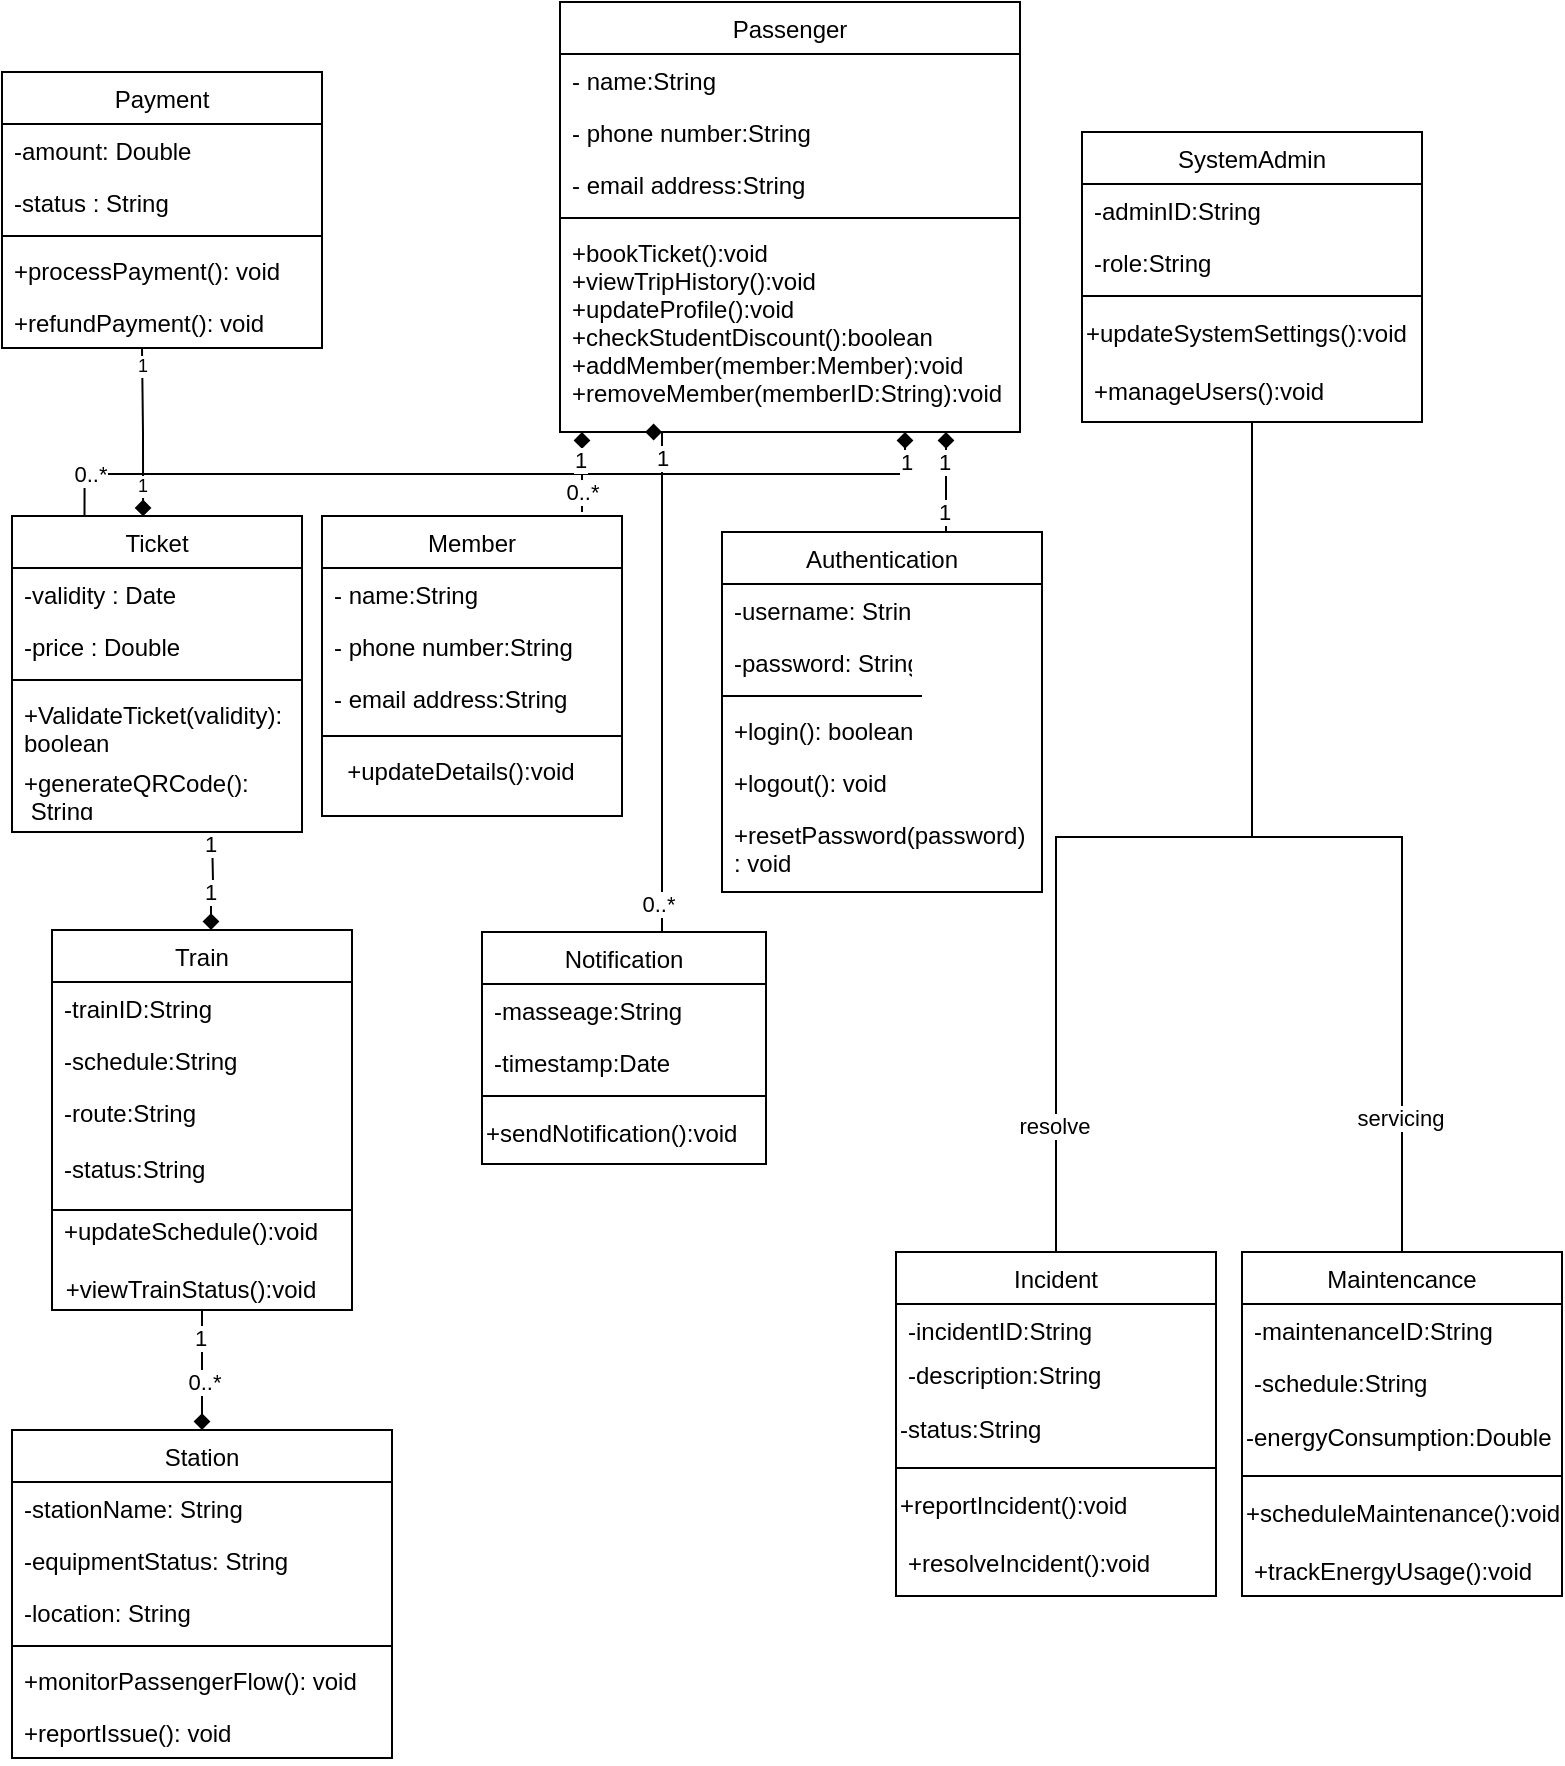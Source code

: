 <mxfile version="26.0.3">
  <diagram id="C5RBs43oDa-KdzZeNtuy" name="Page-1">
    <mxGraphModel grid="1" page="1" gridSize="10" guides="1" tooltips="1" connect="1" arrows="1" fold="1" pageScale="1" pageWidth="827" pageHeight="1169" math="0" shadow="0">
      <root>
        <mxCell id="WIyWlLk6GJQsqaUBKTNV-0" />
        <mxCell id="WIyWlLk6GJQsqaUBKTNV-1" parent="WIyWlLk6GJQsqaUBKTNV-0" />
        <mxCell id="Q5PMjtoPVIB7tu1XR3ny-0" value="Passenger" style="swimlane;fontStyle=0;align=center;verticalAlign=top;childLayout=stackLayout;horizontal=1;startSize=26;horizontalStack=0;resizeParent=1;resizeLast=0;collapsible=1;marginBottom=0;rounded=0;shadow=0;strokeWidth=1;" vertex="1" parent="WIyWlLk6GJQsqaUBKTNV-1">
          <mxGeometry x="299" y="-1165" width="230" height="215" as="geometry">
            <mxRectangle x="40" y="-81.47" width="160" height="26" as="alternateBounds" />
          </mxGeometry>
        </mxCell>
        <mxCell id="Q5PMjtoPVIB7tu1XR3ny-1" value="- name:String" style="text;align=left;verticalAlign=top;spacingLeft=4;spacingRight=4;overflow=hidden;rotatable=0;points=[[0,0.5],[1,0.5]];portConstraint=eastwest;" vertex="1" parent="Q5PMjtoPVIB7tu1XR3ny-0">
          <mxGeometry y="26" width="230" height="26" as="geometry" />
        </mxCell>
        <mxCell id="Q5PMjtoPVIB7tu1XR3ny-2" value="- phone number:String" style="text;align=left;verticalAlign=top;spacingLeft=4;spacingRight=4;overflow=hidden;rotatable=0;points=[[0,0.5],[1,0.5]];portConstraint=eastwest;rounded=0;shadow=0;html=0;" vertex="1" parent="Q5PMjtoPVIB7tu1XR3ny-0">
          <mxGeometry y="52" width="230" height="26" as="geometry" />
        </mxCell>
        <mxCell id="Q5PMjtoPVIB7tu1XR3ny-3" value="- email address:String" style="text;align=left;verticalAlign=top;spacingLeft=4;spacingRight=4;overflow=hidden;rotatable=0;points=[[0,0.5],[1,0.5]];portConstraint=eastwest;rounded=0;shadow=0;html=0;" vertex="1" parent="Q5PMjtoPVIB7tu1XR3ny-0">
          <mxGeometry y="78" width="230" height="26" as="geometry" />
        </mxCell>
        <mxCell id="Q5PMjtoPVIB7tu1XR3ny-4" value="" style="line;html=1;strokeWidth=1;align=left;verticalAlign=middle;spacingTop=-1;spacingLeft=3;spacingRight=3;rotatable=0;labelPosition=right;points=[];portConstraint=eastwest;" vertex="1" parent="Q5PMjtoPVIB7tu1XR3ny-0">
          <mxGeometry y="104" width="230" height="8" as="geometry" />
        </mxCell>
        <mxCell id="Q5PMjtoPVIB7tu1XR3ny-5" value="+bookTicket():void&#xa;+viewTripHistory():void&#xa;+updateProfile():void&#xa;+checkStudentDiscount():boolean&#xa;+addMember(member:Member):void&#xa;+removeMember(memberID:String):void&#xa;" style="text;align=left;verticalAlign=top;spacingLeft=4;spacingRight=4;overflow=hidden;rotatable=0;points=[[0,0.5],[1,0.5]];portConstraint=eastwest;" vertex="1" parent="Q5PMjtoPVIB7tu1XR3ny-0">
          <mxGeometry y="112" width="230" height="98" as="geometry" />
        </mxCell>
        <mxCell id="k9WU5ry0Y8k4s7Ult__A-10" value="Incident" style="swimlane;fontStyle=0;align=center;verticalAlign=top;childLayout=stackLayout;horizontal=1;startSize=26;horizontalStack=0;resizeParent=1;resizeLast=0;collapsible=1;marginBottom=0;rounded=0;shadow=0;strokeWidth=1;" vertex="1" parent="WIyWlLk6GJQsqaUBKTNV-1">
          <mxGeometry x="467" y="-540" width="160" height="172" as="geometry">
            <mxRectangle x="130" y="380" width="160" height="26" as="alternateBounds" />
          </mxGeometry>
        </mxCell>
        <mxCell id="k9WU5ry0Y8k4s7Ult__A-11" value="-incidentID:String" style="text;align=left;verticalAlign=top;spacingLeft=4;spacingRight=4;overflow=hidden;rotatable=0;points=[[0,0.5],[1,0.5]];portConstraint=eastwest;" vertex="1" parent="k9WU5ry0Y8k4s7Ult__A-10">
          <mxGeometry y="26" width="160" height="22" as="geometry" />
        </mxCell>
        <mxCell id="k9WU5ry0Y8k4s7Ult__A-12" value="-description:String" style="text;align=left;verticalAlign=top;spacingLeft=4;spacingRight=4;overflow=hidden;rotatable=0;points=[[0,0.5],[1,0.5]];portConstraint=eastwest;rounded=0;shadow=0;html=0;" vertex="1" parent="k9WU5ry0Y8k4s7Ult__A-10">
          <mxGeometry y="48" width="160" height="26" as="geometry" />
        </mxCell>
        <mxCell id="k9WU5ry0Y8k4s7Ult__A-16" value="-status:String" style="text;html=1;align=left;verticalAlign=middle;resizable=0;points=[];autosize=1;strokeColor=none;fillColor=none;" vertex="1" parent="k9WU5ry0Y8k4s7Ult__A-10">
          <mxGeometry y="74" width="160" height="30" as="geometry" />
        </mxCell>
        <mxCell id="k9WU5ry0Y8k4s7Ult__A-13" value="" style="line;html=1;strokeWidth=1;align=left;verticalAlign=middle;spacingTop=-1;spacingLeft=3;spacingRight=3;rotatable=0;labelPosition=right;points=[];portConstraint=eastwest;" vertex="1" parent="k9WU5ry0Y8k4s7Ult__A-10">
          <mxGeometry y="104" width="160" height="8" as="geometry" />
        </mxCell>
        <mxCell id="k9WU5ry0Y8k4s7Ult__A-15" value="+reportIncident():void" style="text;html=1;align=left;verticalAlign=middle;resizable=0;points=[];autosize=1;strokeColor=none;fillColor=none;" vertex="1" parent="k9WU5ry0Y8k4s7Ult__A-10">
          <mxGeometry y="112" width="160" height="30" as="geometry" />
        </mxCell>
        <mxCell id="k9WU5ry0Y8k4s7Ult__A-14" value="+resolveIncident():void" style="text;align=left;verticalAlign=top;spacingLeft=4;spacingRight=4;overflow=hidden;rotatable=0;points=[[0,0.5],[1,0.5]];portConstraint=eastwest;fontStyle=0" vertex="1" parent="k9WU5ry0Y8k4s7Ult__A-10">
          <mxGeometry y="142" width="160" height="26" as="geometry" />
        </mxCell>
        <mxCell id="SyAQuGnZV-uLJU1BKhnL-9" value="Payment" style="swimlane;fontStyle=0;align=center;verticalAlign=top;childLayout=stackLayout;horizontal=1;startSize=26;horizontalStack=0;resizeParent=1;resizeLast=0;collapsible=1;marginBottom=0;rounded=0;shadow=0;strokeWidth=1;" vertex="1" parent="WIyWlLk6GJQsqaUBKTNV-1">
          <mxGeometry x="20.0" y="-1130" width="160" height="138" as="geometry">
            <mxRectangle x="550" y="140" width="160" height="26" as="alternateBounds" />
          </mxGeometry>
        </mxCell>
        <mxCell id="SyAQuGnZV-uLJU1BKhnL-10" value="-amount: Double" style="text;align=left;verticalAlign=top;spacingLeft=4;spacingRight=4;overflow=hidden;rotatable=0;points=[[0,0.5],[1,0.5]];portConstraint=eastwest;" vertex="1" parent="SyAQuGnZV-uLJU1BKhnL-9">
          <mxGeometry y="26" width="160" height="26" as="geometry" />
        </mxCell>
        <mxCell id="SyAQuGnZV-uLJU1BKhnL-11" value="-status : String" style="text;align=left;verticalAlign=top;spacingLeft=4;spacingRight=4;overflow=hidden;rotatable=0;points=[[0,0.5],[1,0.5]];portConstraint=eastwest;rounded=0;shadow=0;html=0;" vertex="1" parent="SyAQuGnZV-uLJU1BKhnL-9">
          <mxGeometry y="52" width="160" height="26" as="geometry" />
        </mxCell>
        <mxCell id="SyAQuGnZV-uLJU1BKhnL-15" value="" style="line;html=1;strokeWidth=1;align=left;verticalAlign=middle;spacingTop=-1;spacingLeft=3;spacingRight=3;rotatable=0;labelPosition=right;points=[];portConstraint=eastwest;" vertex="1" parent="SyAQuGnZV-uLJU1BKhnL-9">
          <mxGeometry y="78" width="160" height="8" as="geometry" />
        </mxCell>
        <mxCell id="SyAQuGnZV-uLJU1BKhnL-16" value="+processPayment(): void" style="text;align=left;verticalAlign=top;spacingLeft=4;spacingRight=4;overflow=hidden;rotatable=0;points=[[0,0.5],[1,0.5]];portConstraint=eastwest;" vertex="1" parent="SyAQuGnZV-uLJU1BKhnL-9">
          <mxGeometry y="86" width="160" height="26" as="geometry" />
        </mxCell>
        <mxCell id="SyAQuGnZV-uLJU1BKhnL-17" value="+refundPayment(): void" style="text;align=left;verticalAlign=top;spacingLeft=4;spacingRight=4;overflow=hidden;rotatable=0;points=[[0,0.5],[1,0.5]];portConstraint=eastwest;" vertex="1" parent="SyAQuGnZV-uLJU1BKhnL-9">
          <mxGeometry y="112" width="160" height="26" as="geometry" />
        </mxCell>
        <mxCell id="SyAQuGnZV-uLJU1BKhnL-35" style="edgeStyle=orthogonalEdgeStyle;rounded=0;orthogonalLoop=1;jettySize=auto;html=1;exitX=0.5;exitY=1;exitDx=0;exitDy=0;entryX=0.5;entryY=0;entryDx=0;entryDy=0;endArrow=diamond;endFill=1;" edge="1" parent="WIyWlLk6GJQsqaUBKTNV-1" source="Q5PMjtoPVIB7tu1XR3ny-6" target="SyAQuGnZV-uLJU1BKhnL-28">
          <mxGeometry relative="1" as="geometry" />
        </mxCell>
        <mxCell id="k9WU5ry0Y8k4s7Ult__A-44" value="1" style="edgeLabel;html=1;align=center;verticalAlign=middle;resizable=0;points=[];spacingLeft=-3;" connectable="0" vertex="1" parent="SyAQuGnZV-uLJU1BKhnL-35">
          <mxGeometry x="-0.558" relative="1" as="geometry">
            <mxPoint as="offset" />
          </mxGeometry>
        </mxCell>
        <mxCell id="k9WU5ry0Y8k4s7Ult__A-45" value="0..*" style="edgeLabel;html=1;align=center;verticalAlign=middle;resizable=0;points=[];" connectable="0" vertex="1" parent="SyAQuGnZV-uLJU1BKhnL-35">
          <mxGeometry x="0.205" y="1" relative="1" as="geometry">
            <mxPoint as="offset" />
          </mxGeometry>
        </mxCell>
        <mxCell id="Q5PMjtoPVIB7tu1XR3ny-6" value="Train" style="swimlane;fontStyle=0;align=center;verticalAlign=top;childLayout=stackLayout;horizontal=1;startSize=26;horizontalStack=0;resizeParent=1;resizeLast=0;collapsible=1;marginBottom=0;rounded=0;shadow=0;strokeWidth=1;" vertex="1" parent="WIyWlLk6GJQsqaUBKTNV-1">
          <mxGeometry x="45" y="-701" width="150" height="190" as="geometry">
            <mxRectangle x="230" y="140" width="160" height="26" as="alternateBounds" />
          </mxGeometry>
        </mxCell>
        <mxCell id="Q5PMjtoPVIB7tu1XR3ny-7" value="-trainID:String" style="text;align=left;verticalAlign=top;spacingLeft=4;spacingRight=4;overflow=hidden;rotatable=0;points=[[0,0.5],[1,0.5]];portConstraint=eastwest;" vertex="1" parent="Q5PMjtoPVIB7tu1XR3ny-6">
          <mxGeometry y="26" width="150" height="26" as="geometry" />
        </mxCell>
        <mxCell id="Q5PMjtoPVIB7tu1XR3ny-8" value="-schedule:String" style="text;align=left;verticalAlign=top;spacingLeft=4;spacingRight=4;overflow=hidden;rotatable=0;points=[[0,0.5],[1,0.5]];portConstraint=eastwest;rounded=0;shadow=0;html=0;" vertex="1" parent="Q5PMjtoPVIB7tu1XR3ny-6">
          <mxGeometry y="52" width="150" height="26" as="geometry" />
        </mxCell>
        <mxCell id="Q5PMjtoPVIB7tu1XR3ny-9" value="-route:String&#xa;&#xa;-status:String" style="text;align=left;verticalAlign=top;spacingLeft=4;spacingRight=4;overflow=hidden;rotatable=0;points=[[0,0.5],[1,0.5]];portConstraint=eastwest;rounded=0;shadow=0;html=0;" vertex="1" parent="Q5PMjtoPVIB7tu1XR3ny-6">
          <mxGeometry y="78" width="150" height="52" as="geometry" />
        </mxCell>
        <mxCell id="Q5PMjtoPVIB7tu1XR3ny-10" value="" style="line;html=1;strokeWidth=1;align=left;verticalAlign=middle;spacingTop=-1;spacingLeft=3;spacingRight=3;rotatable=0;labelPosition=right;points=[];portConstraint=eastwest;" vertex="1" parent="Q5PMjtoPVIB7tu1XR3ny-6">
          <mxGeometry y="130" width="150" height="20" as="geometry" />
        </mxCell>
        <mxCell id="Q5PMjtoPVIB7tu1XR3ny-12" value="+updateSchedule():void&lt;div&gt;&lt;br&gt;&lt;/div&gt;&lt;div&gt;+viewTrainStatus():void&lt;/div&gt;" style="text;html=1;align=center;verticalAlign=middle;whiteSpace=wrap;rounded=0;spacingLeft=4;spacingRight=15;" vertex="1" parent="Q5PMjtoPVIB7tu1XR3ny-6">
          <mxGeometry y="150" width="150" height="30" as="geometry" />
        </mxCell>
        <mxCell id="k9WU5ry0Y8k4s7Ult__A-21" value="Maintencance" style="swimlane;fontStyle=0;align=center;verticalAlign=top;childLayout=stackLayout;horizontal=1;startSize=26;horizontalStack=0;resizeParent=1;resizeLast=0;collapsible=1;marginBottom=0;rounded=0;shadow=0;strokeWidth=1;" vertex="1" parent="WIyWlLk6GJQsqaUBKTNV-1">
          <mxGeometry x="640" y="-540" width="160" height="172" as="geometry">
            <mxRectangle x="130" y="380" width="160" height="26" as="alternateBounds" />
          </mxGeometry>
        </mxCell>
        <mxCell id="k9WU5ry0Y8k4s7Ult__A-22" value="-maintenanceID:String" style="text;align=left;verticalAlign=top;spacingLeft=4;spacingRight=4;overflow=hidden;rotatable=0;points=[[0,0.5],[1,0.5]];portConstraint=eastwest;" vertex="1" parent="k9WU5ry0Y8k4s7Ult__A-21">
          <mxGeometry y="26" width="160" height="26" as="geometry" />
        </mxCell>
        <mxCell id="k9WU5ry0Y8k4s7Ult__A-23" value="-schedule:String" style="text;align=left;verticalAlign=top;spacingLeft=4;spacingRight=4;overflow=hidden;rotatable=0;points=[[0,0.5],[1,0.5]];portConstraint=eastwest;rounded=0;shadow=0;html=0;" vertex="1" parent="k9WU5ry0Y8k4s7Ult__A-21">
          <mxGeometry y="52" width="160" height="26" as="geometry" />
        </mxCell>
        <mxCell id="k9WU5ry0Y8k4s7Ult__A-24" value="-energyConsumption:Double" style="text;html=1;align=left;verticalAlign=middle;resizable=0;points=[];autosize=1;strokeColor=none;fillColor=none;" vertex="1" parent="k9WU5ry0Y8k4s7Ult__A-21">
          <mxGeometry y="78" width="160" height="30" as="geometry" />
        </mxCell>
        <mxCell id="k9WU5ry0Y8k4s7Ult__A-25" value="" style="line;html=1;strokeWidth=1;align=left;verticalAlign=middle;spacingTop=-1;spacingLeft=3;spacingRight=3;rotatable=0;labelPosition=right;points=[];portConstraint=eastwest;" vertex="1" parent="k9WU5ry0Y8k4s7Ult__A-21">
          <mxGeometry y="108" width="160" height="8" as="geometry" />
        </mxCell>
        <mxCell id="k9WU5ry0Y8k4s7Ult__A-26" value="+scheduleMaintenance():void" style="text;html=1;align=left;verticalAlign=middle;resizable=0;points=[];autosize=1;strokeColor=none;fillColor=none;" vertex="1" parent="k9WU5ry0Y8k4s7Ult__A-21">
          <mxGeometry y="116" width="160" height="30" as="geometry" />
        </mxCell>
        <mxCell id="k9WU5ry0Y8k4s7Ult__A-27" value="+trackEnergyUsage():void" style="text;align=left;verticalAlign=top;spacingLeft=4;spacingRight=4;overflow=hidden;rotatable=0;points=[[0,0.5],[1,0.5]];portConstraint=eastwest;fontStyle=0" vertex="1" parent="k9WU5ry0Y8k4s7Ult__A-21">
          <mxGeometry y="146" width="160" height="26" as="geometry" />
        </mxCell>
        <mxCell id="SyAQuGnZV-uLJU1BKhnL-28" value="Station" style="swimlane;fontStyle=0;align=center;verticalAlign=top;childLayout=stackLayout;horizontal=1;startSize=26;horizontalStack=0;resizeParent=1;resizeLast=0;collapsible=1;marginBottom=0;rounded=0;shadow=0;strokeWidth=1;" vertex="1" parent="WIyWlLk6GJQsqaUBKTNV-1">
          <mxGeometry x="25" y="-451" width="190" height="164" as="geometry">
            <mxRectangle x="550" y="140" width="160" height="26" as="alternateBounds" />
          </mxGeometry>
        </mxCell>
        <mxCell id="SyAQuGnZV-uLJU1BKhnL-29" value="-stationName: String" style="text;align=left;verticalAlign=top;spacingLeft=4;spacingRight=4;overflow=hidden;rotatable=0;points=[[0,0.5],[1,0.5]];portConstraint=eastwest;" vertex="1" parent="SyAQuGnZV-uLJU1BKhnL-28">
          <mxGeometry y="26" width="190" height="26" as="geometry" />
        </mxCell>
        <mxCell id="SyAQuGnZV-uLJU1BKhnL-33" value="-equipmentStatus: String" style="text;align=left;verticalAlign=top;spacingLeft=4;spacingRight=4;overflow=hidden;rotatable=0;points=[[0,0.5],[1,0.5]];portConstraint=eastwest;" vertex="1" parent="SyAQuGnZV-uLJU1BKhnL-28">
          <mxGeometry y="52" width="190" height="26" as="geometry" />
        </mxCell>
        <mxCell id="SyAQuGnZV-uLJU1BKhnL-30" value="-location: String" style="text;align=left;verticalAlign=top;spacingLeft=4;spacingRight=4;overflow=hidden;rotatable=0;points=[[0,0.5],[1,0.5]];portConstraint=eastwest;rounded=0;shadow=0;html=0;" vertex="1" parent="SyAQuGnZV-uLJU1BKhnL-28">
          <mxGeometry y="78" width="190" height="26" as="geometry" />
        </mxCell>
        <mxCell id="SyAQuGnZV-uLJU1BKhnL-31" value="" style="line;html=1;strokeWidth=1;align=left;verticalAlign=middle;spacingTop=-1;spacingLeft=3;spacingRight=3;rotatable=0;labelPosition=right;points=[];portConstraint=eastwest;" vertex="1" parent="SyAQuGnZV-uLJU1BKhnL-28">
          <mxGeometry y="104" width="190" height="8" as="geometry" />
        </mxCell>
        <mxCell id="SyAQuGnZV-uLJU1BKhnL-32" value="+monitorPassengerFlow(): void" style="text;align=left;verticalAlign=top;spacingLeft=4;spacingRight=4;overflow=hidden;rotatable=0;points=[[0,0.5],[1,0.5]];portConstraint=eastwest;" vertex="1" parent="SyAQuGnZV-uLJU1BKhnL-28">
          <mxGeometry y="112" width="190" height="26" as="geometry" />
        </mxCell>
        <mxCell id="SyAQuGnZV-uLJU1BKhnL-34" value="+reportIssue(): void" style="text;align=left;verticalAlign=top;spacingLeft=4;spacingRight=4;overflow=hidden;rotatable=0;points=[[0,0.5],[1,0.5]];portConstraint=eastwest;rounded=0;shadow=0;html=0;" vertex="1" parent="SyAQuGnZV-uLJU1BKhnL-28">
          <mxGeometry y="138" width="190" height="26" as="geometry" />
        </mxCell>
        <mxCell id="Q5PMjtoPVIB7tu1XR3ny-14" value="Member" style="swimlane;fontStyle=0;align=center;verticalAlign=top;childLayout=stackLayout;horizontal=1;startSize=26;horizontalStack=0;resizeParent=1;resizeLast=0;collapsible=1;marginBottom=0;rounded=0;shadow=0;strokeWidth=1;" vertex="1" parent="WIyWlLk6GJQsqaUBKTNV-1">
          <mxGeometry x="180" y="-908" width="150" height="150" as="geometry">
            <mxRectangle x="230" y="140" width="160" height="26" as="alternateBounds" />
          </mxGeometry>
        </mxCell>
        <mxCell id="Q5PMjtoPVIB7tu1XR3ny-15" value="- name:String" style="text;align=left;verticalAlign=top;spacingLeft=4;spacingRight=4;overflow=hidden;rotatable=0;points=[[0,0.5],[1,0.5]];portConstraint=eastwest;" vertex="1" parent="Q5PMjtoPVIB7tu1XR3ny-14">
          <mxGeometry y="26" width="150" height="26" as="geometry" />
        </mxCell>
        <mxCell id="Q5PMjtoPVIB7tu1XR3ny-16" value="- phone number:String" style="text;align=left;verticalAlign=top;spacingLeft=4;spacingRight=4;overflow=hidden;rotatable=0;points=[[0,0.5],[1,0.5]];portConstraint=eastwest;rounded=0;shadow=0;html=0;" vertex="1" parent="Q5PMjtoPVIB7tu1XR3ny-14">
          <mxGeometry y="52" width="150" height="26" as="geometry" />
        </mxCell>
        <mxCell id="Q5PMjtoPVIB7tu1XR3ny-17" value="- email address:String" style="text;align=left;verticalAlign=top;spacingLeft=4;spacingRight=4;overflow=hidden;rotatable=0;points=[[0,0.5],[1,0.5]];portConstraint=eastwest;rounded=0;shadow=0;html=0;" vertex="1" parent="Q5PMjtoPVIB7tu1XR3ny-14">
          <mxGeometry y="78" width="150" height="22" as="geometry" />
        </mxCell>
        <mxCell id="Q5PMjtoPVIB7tu1XR3ny-18" value="" style="line;html=1;strokeWidth=1;align=left;verticalAlign=middle;spacingTop=-1;spacingLeft=3;spacingRight=3;rotatable=0;labelPosition=right;points=[];portConstraint=eastwest;" vertex="1" parent="Q5PMjtoPVIB7tu1XR3ny-14">
          <mxGeometry y="100" width="150" height="20" as="geometry" />
        </mxCell>
        <mxCell id="Q5PMjtoPVIB7tu1XR3ny-19" value="+updateDetails():void&lt;div&gt;&lt;br&gt;&lt;/div&gt;" style="text;html=1;align=center;verticalAlign=middle;whiteSpace=wrap;rounded=0;spacingLeft=4;spacingRight=15;" vertex="1" parent="Q5PMjtoPVIB7tu1XR3ny-14">
          <mxGeometry y="120" width="150" height="30" as="geometry" />
        </mxCell>
        <mxCell id="k9WU5ry0Y8k4s7Ult__A-68" style="edgeStyle=orthogonalEdgeStyle;rounded=0;orthogonalLoop=1;jettySize=auto;html=1;entryX=0.5;entryY=0;entryDx=0;entryDy=0;endArrow=none;endFill=0;" edge="1" parent="WIyWlLk6GJQsqaUBKTNV-1" source="k9WU5ry0Y8k4s7Ult__A-0" target="k9WU5ry0Y8k4s7Ult__A-10">
          <mxGeometry relative="1" as="geometry" />
        </mxCell>
        <mxCell id="k9WU5ry0Y8k4s7Ult__A-70" value="resolve" style="edgeLabel;html=1;align=center;verticalAlign=middle;resizable=0;points=[];" connectable="0" vertex="1" parent="k9WU5ry0Y8k4s7Ult__A-68">
          <mxGeometry x="0.754" y="-1" relative="1" as="geometry">
            <mxPoint as="offset" />
          </mxGeometry>
        </mxCell>
        <mxCell id="k9WU5ry0Y8k4s7Ult__A-69" style="edgeStyle=orthogonalEdgeStyle;rounded=0;orthogonalLoop=1;jettySize=auto;html=1;entryX=0.5;entryY=0;entryDx=0;entryDy=0;endArrow=none;endFill=0;" edge="1" parent="WIyWlLk6GJQsqaUBKTNV-1" source="k9WU5ry0Y8k4s7Ult__A-0" target="k9WU5ry0Y8k4s7Ult__A-21">
          <mxGeometry relative="1" as="geometry" />
        </mxCell>
        <mxCell id="SyAQuGnZV-uLJU1BKhnL-50" value="servicing" style="edgeLabel;html=1;align=center;verticalAlign=middle;resizable=0;points=[];" connectable="0" vertex="1" parent="k9WU5ry0Y8k4s7Ult__A-69">
          <mxGeometry x="0.724" y="-1" relative="1" as="geometry">
            <mxPoint as="offset" />
          </mxGeometry>
        </mxCell>
        <mxCell id="k9WU5ry0Y8k4s7Ult__A-0" value="SystemAdmin" style="swimlane;fontStyle=0;align=center;verticalAlign=top;childLayout=stackLayout;horizontal=1;startSize=26;horizontalStack=0;resizeParent=1;resizeLast=0;collapsible=1;marginBottom=0;rounded=0;shadow=0;strokeWidth=1;" vertex="1" parent="WIyWlLk6GJQsqaUBKTNV-1">
          <mxGeometry x="560" y="-1100" width="170" height="145" as="geometry">
            <mxRectangle x="130" y="380" width="160" height="26" as="alternateBounds" />
          </mxGeometry>
        </mxCell>
        <mxCell id="k9WU5ry0Y8k4s7Ult__A-1" value="-adminID:String" style="text;align=left;verticalAlign=top;spacingLeft=4;spacingRight=4;overflow=hidden;rotatable=0;points=[[0,0.5],[1,0.5]];portConstraint=eastwest;" vertex="1" parent="k9WU5ry0Y8k4s7Ult__A-0">
          <mxGeometry y="26" width="170" height="26" as="geometry" />
        </mxCell>
        <mxCell id="k9WU5ry0Y8k4s7Ult__A-2" value="-role:String" style="text;align=left;verticalAlign=top;spacingLeft=4;spacingRight=4;overflow=hidden;rotatable=0;points=[[0,0.5],[1,0.5]];portConstraint=eastwest;rounded=0;shadow=0;html=0;" vertex="1" parent="k9WU5ry0Y8k4s7Ult__A-0">
          <mxGeometry y="52" width="170" height="26" as="geometry" />
        </mxCell>
        <mxCell id="k9WU5ry0Y8k4s7Ult__A-3" value="" style="line;html=1;strokeWidth=1;align=left;verticalAlign=middle;spacingTop=-1;spacingLeft=3;spacingRight=3;rotatable=0;labelPosition=right;points=[];portConstraint=eastwest;" vertex="1" parent="k9WU5ry0Y8k4s7Ult__A-0">
          <mxGeometry y="78" width="170" height="8" as="geometry" />
        </mxCell>
        <mxCell id="k9WU5ry0Y8k4s7Ult__A-9" value="+updateSystemSettings():void" style="text;html=1;align=left;verticalAlign=middle;resizable=0;points=[];autosize=1;strokeColor=none;fillColor=none;" vertex="1" parent="k9WU5ry0Y8k4s7Ult__A-0">
          <mxGeometry y="86" width="170" height="30" as="geometry" />
        </mxCell>
        <mxCell id="k9WU5ry0Y8k4s7Ult__A-4" value="+manageUsers():void" style="text;align=left;verticalAlign=top;spacingLeft=4;spacingRight=4;overflow=hidden;rotatable=0;points=[[0,0.5],[1,0.5]];portConstraint=eastwest;fontStyle=0" vertex="1" parent="k9WU5ry0Y8k4s7Ult__A-0">
          <mxGeometry y="116" width="170" height="26" as="geometry" />
        </mxCell>
        <mxCell id="k9WU5ry0Y8k4s7Ult__A-60" style="edgeStyle=orthogonalEdgeStyle;rounded=0;orthogonalLoop=1;jettySize=auto;html=1;exitX=0.25;exitY=0;exitDx=0;exitDy=0;entryX=0.75;entryY=1;entryDx=0;entryDy=0;endArrow=diamond;endFill=1;" edge="1" parent="WIyWlLk6GJQsqaUBKTNV-1" source="SyAQuGnZV-uLJU1BKhnL-20" target="Q5PMjtoPVIB7tu1XR3ny-0">
          <mxGeometry relative="1" as="geometry" />
        </mxCell>
        <mxCell id="k9WU5ry0Y8k4s7Ult__A-67" value="0..*" style="edgeLabel;html=1;align=center;verticalAlign=middle;resizable=0;points=[];" connectable="0" vertex="1" parent="k9WU5ry0Y8k4s7Ult__A-60">
          <mxGeometry x="-0.895" relative="1" as="geometry">
            <mxPoint as="offset" />
          </mxGeometry>
        </mxCell>
        <mxCell id="k9WU5ry0Y8k4s7Ult__A-90" value="1" style="edgeLabel;html=1;align=center;verticalAlign=middle;resizable=0;points=[];" connectable="0" vertex="1" parent="k9WU5ry0Y8k4s7Ult__A-60">
          <mxGeometry x="0.936" relative="1" as="geometry">
            <mxPoint as="offset" />
          </mxGeometry>
        </mxCell>
        <mxCell id="Q5PMjtoPVIB7tu1XR3ny-35" style="edgeStyle=orthogonalEdgeStyle;rounded=0;orthogonalLoop=1;jettySize=auto;html=1;endArrow=diamond;endFill=1;entryX=0.53;entryY=0;entryDx=0;entryDy=0;entryPerimeter=0;" edge="1" parent="WIyWlLk6GJQsqaUBKTNV-1" target="Q5PMjtoPVIB7tu1XR3ny-6">
          <mxGeometry relative="1" as="geometry">
            <mxPoint x="125" y="-750" as="sourcePoint" />
            <mxPoint x="124.75" y="-672.52" as="targetPoint" />
          </mxGeometry>
        </mxCell>
        <mxCell id="Q5PMjtoPVIB7tu1XR3ny-36" value="1" style="edgeLabel;html=1;align=center;verticalAlign=middle;resizable=0;points=[];spacingLeft=-6;" connectable="0" vertex="1" parent="Q5PMjtoPVIB7tu1XR3ny-35">
          <mxGeometry x="-0.762" y="2" relative="1" as="geometry">
            <mxPoint as="offset" />
          </mxGeometry>
        </mxCell>
        <mxCell id="Q5PMjtoPVIB7tu1XR3ny-37" value="1" style="edgeLabel;html=1;align=center;verticalAlign=middle;resizable=0;points=[];spacingLeft=-3;" connectable="0" vertex="1" parent="Q5PMjtoPVIB7tu1XR3ny-35">
          <mxGeometry x="0.625" y="1" relative="1" as="geometry">
            <mxPoint y="-10" as="offset" />
          </mxGeometry>
        </mxCell>
        <mxCell id="SyAQuGnZV-uLJU1BKhnL-51" value="Authentication" style="swimlane;fontStyle=0;align=center;verticalAlign=top;childLayout=stackLayout;horizontal=1;startSize=26;horizontalStack=0;resizeParent=1;resizeLast=0;collapsible=1;marginBottom=0;rounded=0;shadow=0;strokeWidth=1;" vertex="1" parent="WIyWlLk6GJQsqaUBKTNV-1">
          <mxGeometry x="380" y="-900" width="160" height="180" as="geometry">
            <mxRectangle x="550" y="140" width="160" height="26" as="alternateBounds" />
          </mxGeometry>
        </mxCell>
        <mxCell id="SyAQuGnZV-uLJU1BKhnL-52" value="-username: String" style="text;align=left;verticalAlign=top;spacingLeft=4;spacingRight=4;overflow=hidden;rotatable=0;points=[[0,0.5],[1,0.5]];portConstraint=eastwest;" vertex="1" parent="SyAQuGnZV-uLJU1BKhnL-51">
          <mxGeometry y="26" width="100" height="26" as="geometry" />
        </mxCell>
        <mxCell id="SyAQuGnZV-uLJU1BKhnL-53" value="-password: String" style="text;align=left;verticalAlign=top;spacingLeft=4;spacingRight=4;overflow=hidden;rotatable=0;points=[[0,0.5],[1,0.5]];portConstraint=eastwest;rounded=0;shadow=0;html=0;" vertex="1" parent="SyAQuGnZV-uLJU1BKhnL-51">
          <mxGeometry y="52" width="100" height="26" as="geometry" />
        </mxCell>
        <mxCell id="SyAQuGnZV-uLJU1BKhnL-54" value="" style="line;html=1;strokeWidth=1;align=left;verticalAlign=middle;spacingTop=-1;spacingLeft=3;spacingRight=3;rotatable=0;labelPosition=right;points=[];portConstraint=eastwest;" vertex="1" parent="SyAQuGnZV-uLJU1BKhnL-51">
          <mxGeometry y="78" width="100" height="8" as="geometry" />
        </mxCell>
        <mxCell id="SyAQuGnZV-uLJU1BKhnL-55" value="+login(): boolean" style="text;align=left;verticalAlign=top;spacingLeft=4;spacingRight=4;overflow=hidden;rotatable=0;points=[[0,0.5],[1,0.5]];portConstraint=eastwest;" vertex="1" parent="SyAQuGnZV-uLJU1BKhnL-51">
          <mxGeometry y="86" width="100" height="26" as="geometry" />
        </mxCell>
        <mxCell id="SyAQuGnZV-uLJU1BKhnL-56" value="+logout(): void" style="text;align=left;verticalAlign=top;spacingLeft=4;spacingRight=4;overflow=hidden;rotatable=0;points=[[0,0.5],[1,0.5]];portConstraint=eastwest;" vertex="1" parent="SyAQuGnZV-uLJU1BKhnL-51">
          <mxGeometry y="112" width="100" height="26" as="geometry" />
        </mxCell>
        <mxCell id="SyAQuGnZV-uLJU1BKhnL-57" value="+resetPassword(password)&#xa;: void" style="text;align=left;verticalAlign=top;spacingLeft=4;spacingRight=4;overflow=hidden;rotatable=0;points=[[0,0.5],[1,0.5]];portConstraint=eastwest;" vertex="1" parent="SyAQuGnZV-uLJU1BKhnL-51">
          <mxGeometry y="138" width="160" height="32" as="geometry" />
        </mxCell>
        <mxCell id="Q5PMjtoPVIB7tu1XR3ny-38" value="Notification" style="swimlane;fontStyle=0;align=center;verticalAlign=top;childLayout=stackLayout;horizontal=1;startSize=26;horizontalStack=0;resizeParent=1;resizeLast=0;collapsible=1;marginBottom=0;rounded=0;shadow=0;strokeWidth=1;" vertex="1" parent="WIyWlLk6GJQsqaUBKTNV-1">
          <mxGeometry x="260" y="-700" width="142" height="116" as="geometry">
            <mxRectangle x="130" y="380" width="160" height="26" as="alternateBounds" />
          </mxGeometry>
        </mxCell>
        <mxCell id="Q5PMjtoPVIB7tu1XR3ny-39" value="-masseage:String" style="text;align=left;verticalAlign=top;spacingLeft=4;spacingRight=4;overflow=hidden;rotatable=0;points=[[0,0.5],[1,0.5]];portConstraint=eastwest;" vertex="1" parent="Q5PMjtoPVIB7tu1XR3ny-38">
          <mxGeometry y="26" width="142" height="26" as="geometry" />
        </mxCell>
        <mxCell id="Q5PMjtoPVIB7tu1XR3ny-40" value="-timestamp:Date" style="text;align=left;verticalAlign=top;spacingLeft=4;spacingRight=4;overflow=hidden;rotatable=0;points=[[0,0.5],[1,0.5]];portConstraint=eastwest;rounded=0;shadow=0;html=0;" vertex="1" parent="Q5PMjtoPVIB7tu1XR3ny-38">
          <mxGeometry y="52" width="142" height="26" as="geometry" />
        </mxCell>
        <mxCell id="Q5PMjtoPVIB7tu1XR3ny-41" value="" style="line;html=1;strokeWidth=1;align=left;verticalAlign=middle;spacingTop=-1;spacingLeft=3;spacingRight=3;rotatable=0;labelPosition=right;points=[];portConstraint=eastwest;" vertex="1" parent="Q5PMjtoPVIB7tu1XR3ny-38">
          <mxGeometry y="78" width="142" height="8" as="geometry" />
        </mxCell>
        <mxCell id="Q5PMjtoPVIB7tu1XR3ny-42" value="+sendNotification():void" style="text;html=1;align=left;verticalAlign=middle;resizable=0;points=[];autosize=1;strokeColor=none;fillColor=none;" vertex="1" parent="Q5PMjtoPVIB7tu1XR3ny-38">
          <mxGeometry y="86" width="142" height="30" as="geometry" />
        </mxCell>
        <mxCell id="SyAQuGnZV-uLJU1BKhnL-20" value="Ticket" style="swimlane;fontStyle=0;align=center;verticalAlign=top;childLayout=stackLayout;horizontal=1;startSize=26;horizontalStack=0;resizeParent=1;resizeLast=0;collapsible=1;marginBottom=0;rounded=0;shadow=0;strokeWidth=1;" vertex="1" parent="WIyWlLk6GJQsqaUBKTNV-1">
          <mxGeometry x="25" y="-908" width="145" height="158" as="geometry">
            <mxRectangle x="550" y="140" width="160" height="26" as="alternateBounds" />
          </mxGeometry>
        </mxCell>
        <mxCell id="SyAQuGnZV-uLJU1BKhnL-21" value="-validity : Date" style="text;align=left;verticalAlign=top;spacingLeft=4;spacingRight=4;overflow=hidden;rotatable=0;points=[[0,0.5],[1,0.5]];portConstraint=eastwest;" vertex="1" parent="SyAQuGnZV-uLJU1BKhnL-20">
          <mxGeometry y="26" width="145" height="26" as="geometry" />
        </mxCell>
        <mxCell id="SyAQuGnZV-uLJU1BKhnL-22" value="-price : Double" style="text;align=left;verticalAlign=top;spacingLeft=4;spacingRight=4;overflow=hidden;rotatable=0;points=[[0,0.5],[1,0.5]];portConstraint=eastwest;rounded=0;shadow=0;html=0;" vertex="1" parent="SyAQuGnZV-uLJU1BKhnL-20">
          <mxGeometry y="52" width="145" height="26" as="geometry" />
        </mxCell>
        <mxCell id="SyAQuGnZV-uLJU1BKhnL-23" value="" style="line;html=1;strokeWidth=1;align=left;verticalAlign=middle;spacingTop=-1;spacingLeft=3;spacingRight=3;rotatable=0;labelPosition=right;points=[];portConstraint=eastwest;" vertex="1" parent="SyAQuGnZV-uLJU1BKhnL-20">
          <mxGeometry y="78" width="145" height="8" as="geometry" />
        </mxCell>
        <mxCell id="SyAQuGnZV-uLJU1BKhnL-24" value="+ValidateTicket(validity): &#xa;boolean" style="text;align=left;verticalAlign=top;spacingLeft=4;spacingRight=4;overflow=hidden;rotatable=0;points=[[0,0.5],[1,0.5]];portConstraint=eastwest;" vertex="1" parent="SyAQuGnZV-uLJU1BKhnL-20">
          <mxGeometry y="86" width="145" height="34" as="geometry" />
        </mxCell>
        <mxCell id="SyAQuGnZV-uLJU1BKhnL-25" value="+generateQRCode():&#xa; String" style="text;align=left;verticalAlign=top;spacingLeft=4;spacingRight=4;overflow=hidden;rotatable=0;points=[[0,0.5],[1,0.5]];portConstraint=eastwest;" vertex="1" parent="SyAQuGnZV-uLJU1BKhnL-20">
          <mxGeometry y="120" width="145" height="28" as="geometry" />
        </mxCell>
        <mxCell id="Q5PMjtoPVIB7tu1XR3ny-46" style="edgeStyle=orthogonalEdgeStyle;rounded=0;orthogonalLoop=1;jettySize=auto;html=1;endArrow=diamond;endFill=1;" edge="1" parent="WIyWlLk6GJQsqaUBKTNV-1">
          <mxGeometry relative="1" as="geometry">
            <mxPoint x="310" y="-910" as="sourcePoint" />
            <mxPoint x="310" y="-950" as="targetPoint" />
            <Array as="points">
              <mxPoint x="310" y="-929" />
            </Array>
          </mxGeometry>
        </mxCell>
        <mxCell id="Q5PMjtoPVIB7tu1XR3ny-48" value="0..*" style="edgeLabel;html=1;align=center;verticalAlign=middle;resizable=0;points=[];" connectable="0" vertex="1" parent="Q5PMjtoPVIB7tu1XR3ny-46">
          <mxGeometry x="0.205" y="1" relative="1" as="geometry">
            <mxPoint x="1" y="14" as="offset" />
          </mxGeometry>
        </mxCell>
        <mxCell id="Q5PMjtoPVIB7tu1XR3ny-53" value="1" style="edgeLabel;html=1;align=center;verticalAlign=middle;resizable=0;points=[];spacingLeft=-22;spacingBottom=-7;" connectable="0" vertex="1" parent="WIyWlLk6GJQsqaUBKTNV-1">
          <mxGeometry x="320.0" y="-940.001" as="geometry" />
        </mxCell>
        <mxCell id="SyAQuGnZV-uLJU1BKhnL-64" style="edgeStyle=orthogonalEdgeStyle;rounded=0;orthogonalLoop=1;jettySize=auto;html=1;endArrow=diamond;endFill=1;" edge="1" parent="WIyWlLk6GJQsqaUBKTNV-1">
          <mxGeometry relative="1" as="geometry">
            <mxPoint x="492" y="-900" as="sourcePoint" />
            <mxPoint x="492" y="-950" as="targetPoint" />
            <Array as="points">
              <mxPoint x="492" y="-910" />
              <mxPoint x="492" y="-910" />
            </Array>
          </mxGeometry>
        </mxCell>
        <mxCell id="SyAQuGnZV-uLJU1BKhnL-65" value="1" style="edgeLabel;html=1;align=center;verticalAlign=middle;resizable=0;points=[];spacingBottom=9;spacingLeft=1;" connectable="0" vertex="1" parent="SyAQuGnZV-uLJU1BKhnL-64">
          <mxGeometry x="-0.762" y="2" relative="1" as="geometry">
            <mxPoint as="offset" />
          </mxGeometry>
        </mxCell>
        <mxCell id="SyAQuGnZV-uLJU1BKhnL-67" value="1" style="edgeLabel;html=1;align=center;verticalAlign=middle;resizable=0;points=[];spacingBottom=-3;spacingLeft=-3;" connectable="0" vertex="1" parent="SyAQuGnZV-uLJU1BKhnL-64">
          <mxGeometry x="0.457" relative="1" as="geometry">
            <mxPoint as="offset" />
          </mxGeometry>
        </mxCell>
        <mxCell id="SyAQuGnZV-uLJU1BKhnL-68" style="edgeStyle=orthogonalEdgeStyle;rounded=0;orthogonalLoop=1;jettySize=auto;html=1;endArrow=diamond;endFill=1;" edge="1" parent="WIyWlLk6GJQsqaUBKTNV-1">
          <mxGeometry relative="1" as="geometry">
            <mxPoint x="350" y="-700" as="sourcePoint" />
            <mxPoint x="350" y="-950" as="targetPoint" />
            <Array as="points">
              <mxPoint x="350" y="-950" />
              <mxPoint x="349" y="-950" />
            </Array>
          </mxGeometry>
        </mxCell>
        <mxCell id="SyAQuGnZV-uLJU1BKhnL-69" value="0..*" style="edgeLabel;html=1;align=center;verticalAlign=middle;resizable=0;points=[];spacingBottom=9;" connectable="0" vertex="1" parent="SyAQuGnZV-uLJU1BKhnL-68">
          <mxGeometry x="-0.762" y="2" relative="1" as="geometry">
            <mxPoint y="20" as="offset" />
          </mxGeometry>
        </mxCell>
        <mxCell id="k9WU5ry0Y8k4s7Ult__A-91" value="1" style="edgeLabel;html=1;align=center;verticalAlign=middle;resizable=0;points=[];" connectable="0" vertex="1" parent="SyAQuGnZV-uLJU1BKhnL-68">
          <mxGeometry x="0.883" relative="1" as="geometry">
            <mxPoint as="offset" />
          </mxGeometry>
        </mxCell>
        <mxCell id="k9WU5ry0Y8k4s7Ult__A-87" style="edgeStyle=orthogonalEdgeStyle;rounded=0;orthogonalLoop=1;jettySize=auto;html=1;entryX=0.521;entryY=0.001;entryDx=0;entryDy=0;entryPerimeter=0;endArrow=diamond;endFill=1;" edge="1" parent="WIyWlLk6GJQsqaUBKTNV-1">
          <mxGeometry relative="1" as="geometry">
            <mxPoint x="90.001" y="-992" as="sourcePoint" />
            <mxPoint x="90.535" y="-907.852" as="targetPoint" />
          </mxGeometry>
        </mxCell>
        <mxCell id="k9WU5ry0Y8k4s7Ult__A-88" value="1" style="edgeLabel;html=1;align=center;verticalAlign=middle;resizable=0;points=[];fontSize=9;spacingRight=1;" connectable="0" vertex="1" parent="k9WU5ry0Y8k4s7Ult__A-87">
          <mxGeometry x="-0.783" relative="1" as="geometry">
            <mxPoint as="offset" />
          </mxGeometry>
        </mxCell>
        <mxCell id="k9WU5ry0Y8k4s7Ult__A-89" value="1" style="edgeLabel;html=1;align=center;verticalAlign=middle;resizable=0;points=[];spacingRight=1;fontSize=9;" connectable="0" vertex="1" parent="k9WU5ry0Y8k4s7Ult__A-87">
          <mxGeometry x="0.631" relative="1" as="geometry">
            <mxPoint as="offset" />
          </mxGeometry>
        </mxCell>
      </root>
    </mxGraphModel>
  </diagram>
</mxfile>

